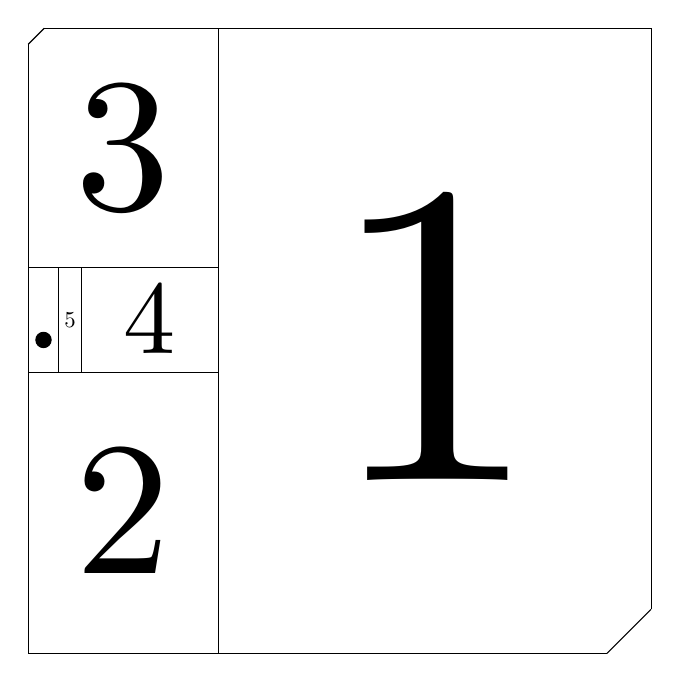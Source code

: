 \begin{tikzpicture}
    \draw (-3.938,-3.974) -- (3.412,-3.974);
    \draw (3.412,-3.974) -- (3.972,-3.414);
    \draw (3.972,-3.414) -- (3.972,3.966);
    \draw (3.972,3.966) -- (-3.734,3.966);
    \draw (-3.734,3.966) -- (-3.938,3.762);
    \draw (-3.938,3.762) -- (-3.938,-3.974);
    \node[anchor=center] at (1.224, -0.004) {
        \resizebox{2.748cm}{!}{1}
    };
    \draw (-1.525,-3.974) -- (-1.525,3.966);
    \node[anchor=center] at (-2.732, -2.187) {
        \resizebox{1.207cm}{!}{2}
    };
    \draw (-3.938,-0.401) -- (-1.525,-0.401);
    \node[anchor=center] at (-2.732, 2.444) {
        \resizebox{1.207cm}{!}{3}
    };
    \draw (-1.525,0.922) -- (-3.938,0.922);
    \node[anchor=center] at (-2.392, 0.26) {
        \resizebox{0.662cm}{!}{4}
    };
    \draw (-3.26,-0.401) -- (-3.26,0.922);
    \node[anchor=center] at (-3.405, 0.26) {
        \resizebox{0.145cm}{!}{5}
    };
    \draw (-3.549,-0.401) -- (-3.549,0.922);
    \filldraw (-3.744,0.007) circle (0.097cm);
\end{tikzpicture}

